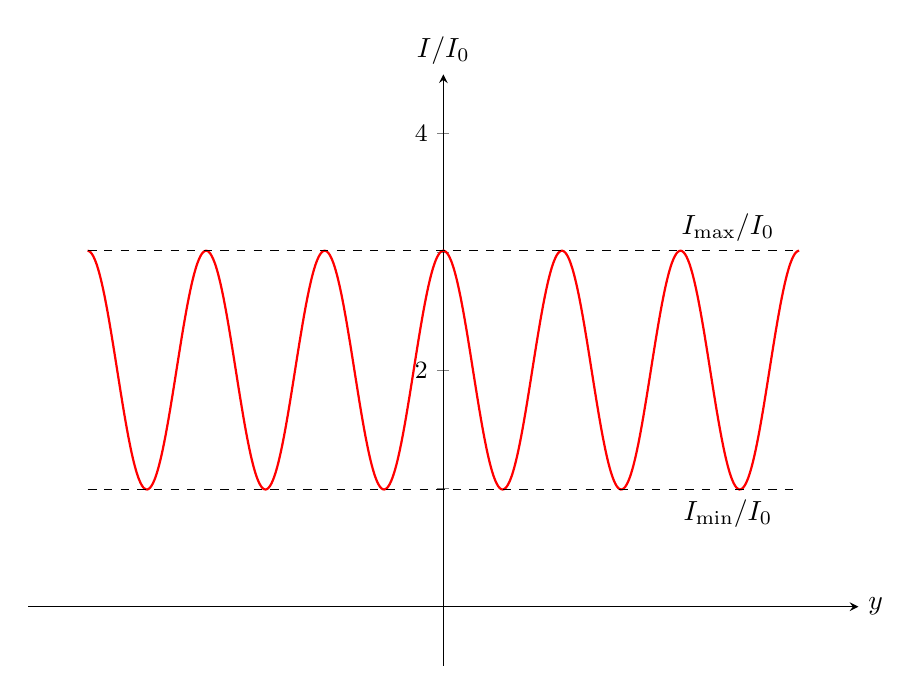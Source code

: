 \begin{tikzpicture}[
		declare function={
                lambda = 0.6;
                k = 2*pi/lambda;
                D = 0.6;
                L1 = 1;
                L2 = 1;
                b = 0.3;
				I(\x) = 2*(1+sin(k*b*D/L1)/(k*b*D/L1)*cos(k*\x*D/L2));
			},
]
\begin{axis}[
%        set layers = axis on top,
        xlabel={$y$},
        ylabel={$I/I_0$},
        axis y line=middle,
        axis x line=middle,
        every axis x label/.style={at={(current axis.right of origin)},anchor=west},
        every axis y label/.style={at={(current axis.north)}, anchor=south},
        enlargelimits={abs=0.5},
        trig format plots=rad,
        width=1\linewidth,
        height=0.75\linewidth,
%        grid=both,
%        grid style={line width=.1pt, draw=blue!10},
%        major grid style={line width=.2pt,draw=blue!50},
%        minor tick num = 4,
%        ytick=\empty,
        xtick=\empty,
        ymin=0, ymax=4,
        xmin=-3, xmax=3,
        ytick={1,...,4},
        y tick label style={
      				 font=\small,
      				 fill=white},
        yticklabels={
        ,
        $ 2 $,
        ,
        $ 4 $
        },
]
\addplot[samples=500, smooth, red, thick, domain=-3:3] {I(x)};
%\addplot[samples=2, smooth, dashed] {2};
%\addplot[samples=2, smooth, dashed] {4};
\addplot[samples=2, smooth, dashed, domain=-3:3] {2-2*sin(k*b*D/L1)/(k*b*D/L1)} node[pos=0.9, below] {$I_{\min}/I_0$};
\addplot[samples=2, smooth, dashed, domain=-3:3] {2+2*sin(k*b*D/L1)/(k*b*D/L1)} node[pos=0.9, above] {$I_{\max}/I_0$};

\end{axis}
\end{tikzpicture}